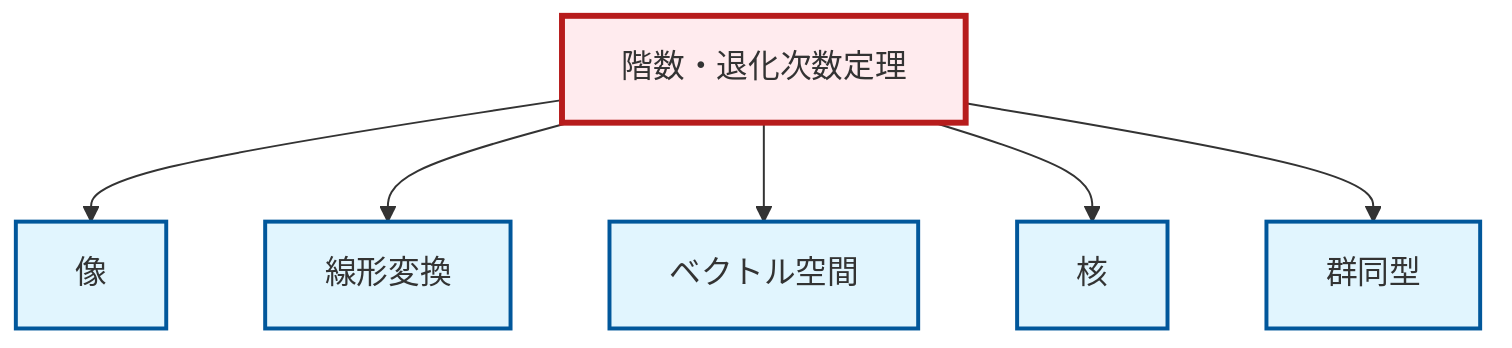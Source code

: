 graph TD
    classDef definition fill:#e1f5fe,stroke:#01579b,stroke-width:2px
    classDef theorem fill:#f3e5f5,stroke:#4a148c,stroke-width:2px
    classDef axiom fill:#fff3e0,stroke:#e65100,stroke-width:2px
    classDef example fill:#e8f5e9,stroke:#1b5e20,stroke-width:2px
    classDef current fill:#ffebee,stroke:#b71c1c,stroke-width:3px
    def-image["像"]:::definition
    def-vector-space["ベクトル空間"]:::definition
    def-kernel["核"]:::definition
    def-isomorphism["群同型"]:::definition
    thm-rank-nullity["階数・退化次数定理"]:::theorem
    def-linear-transformation["線形変換"]:::definition
    thm-rank-nullity --> def-image
    thm-rank-nullity --> def-linear-transformation
    thm-rank-nullity --> def-vector-space
    thm-rank-nullity --> def-kernel
    thm-rank-nullity --> def-isomorphism
    class thm-rank-nullity current